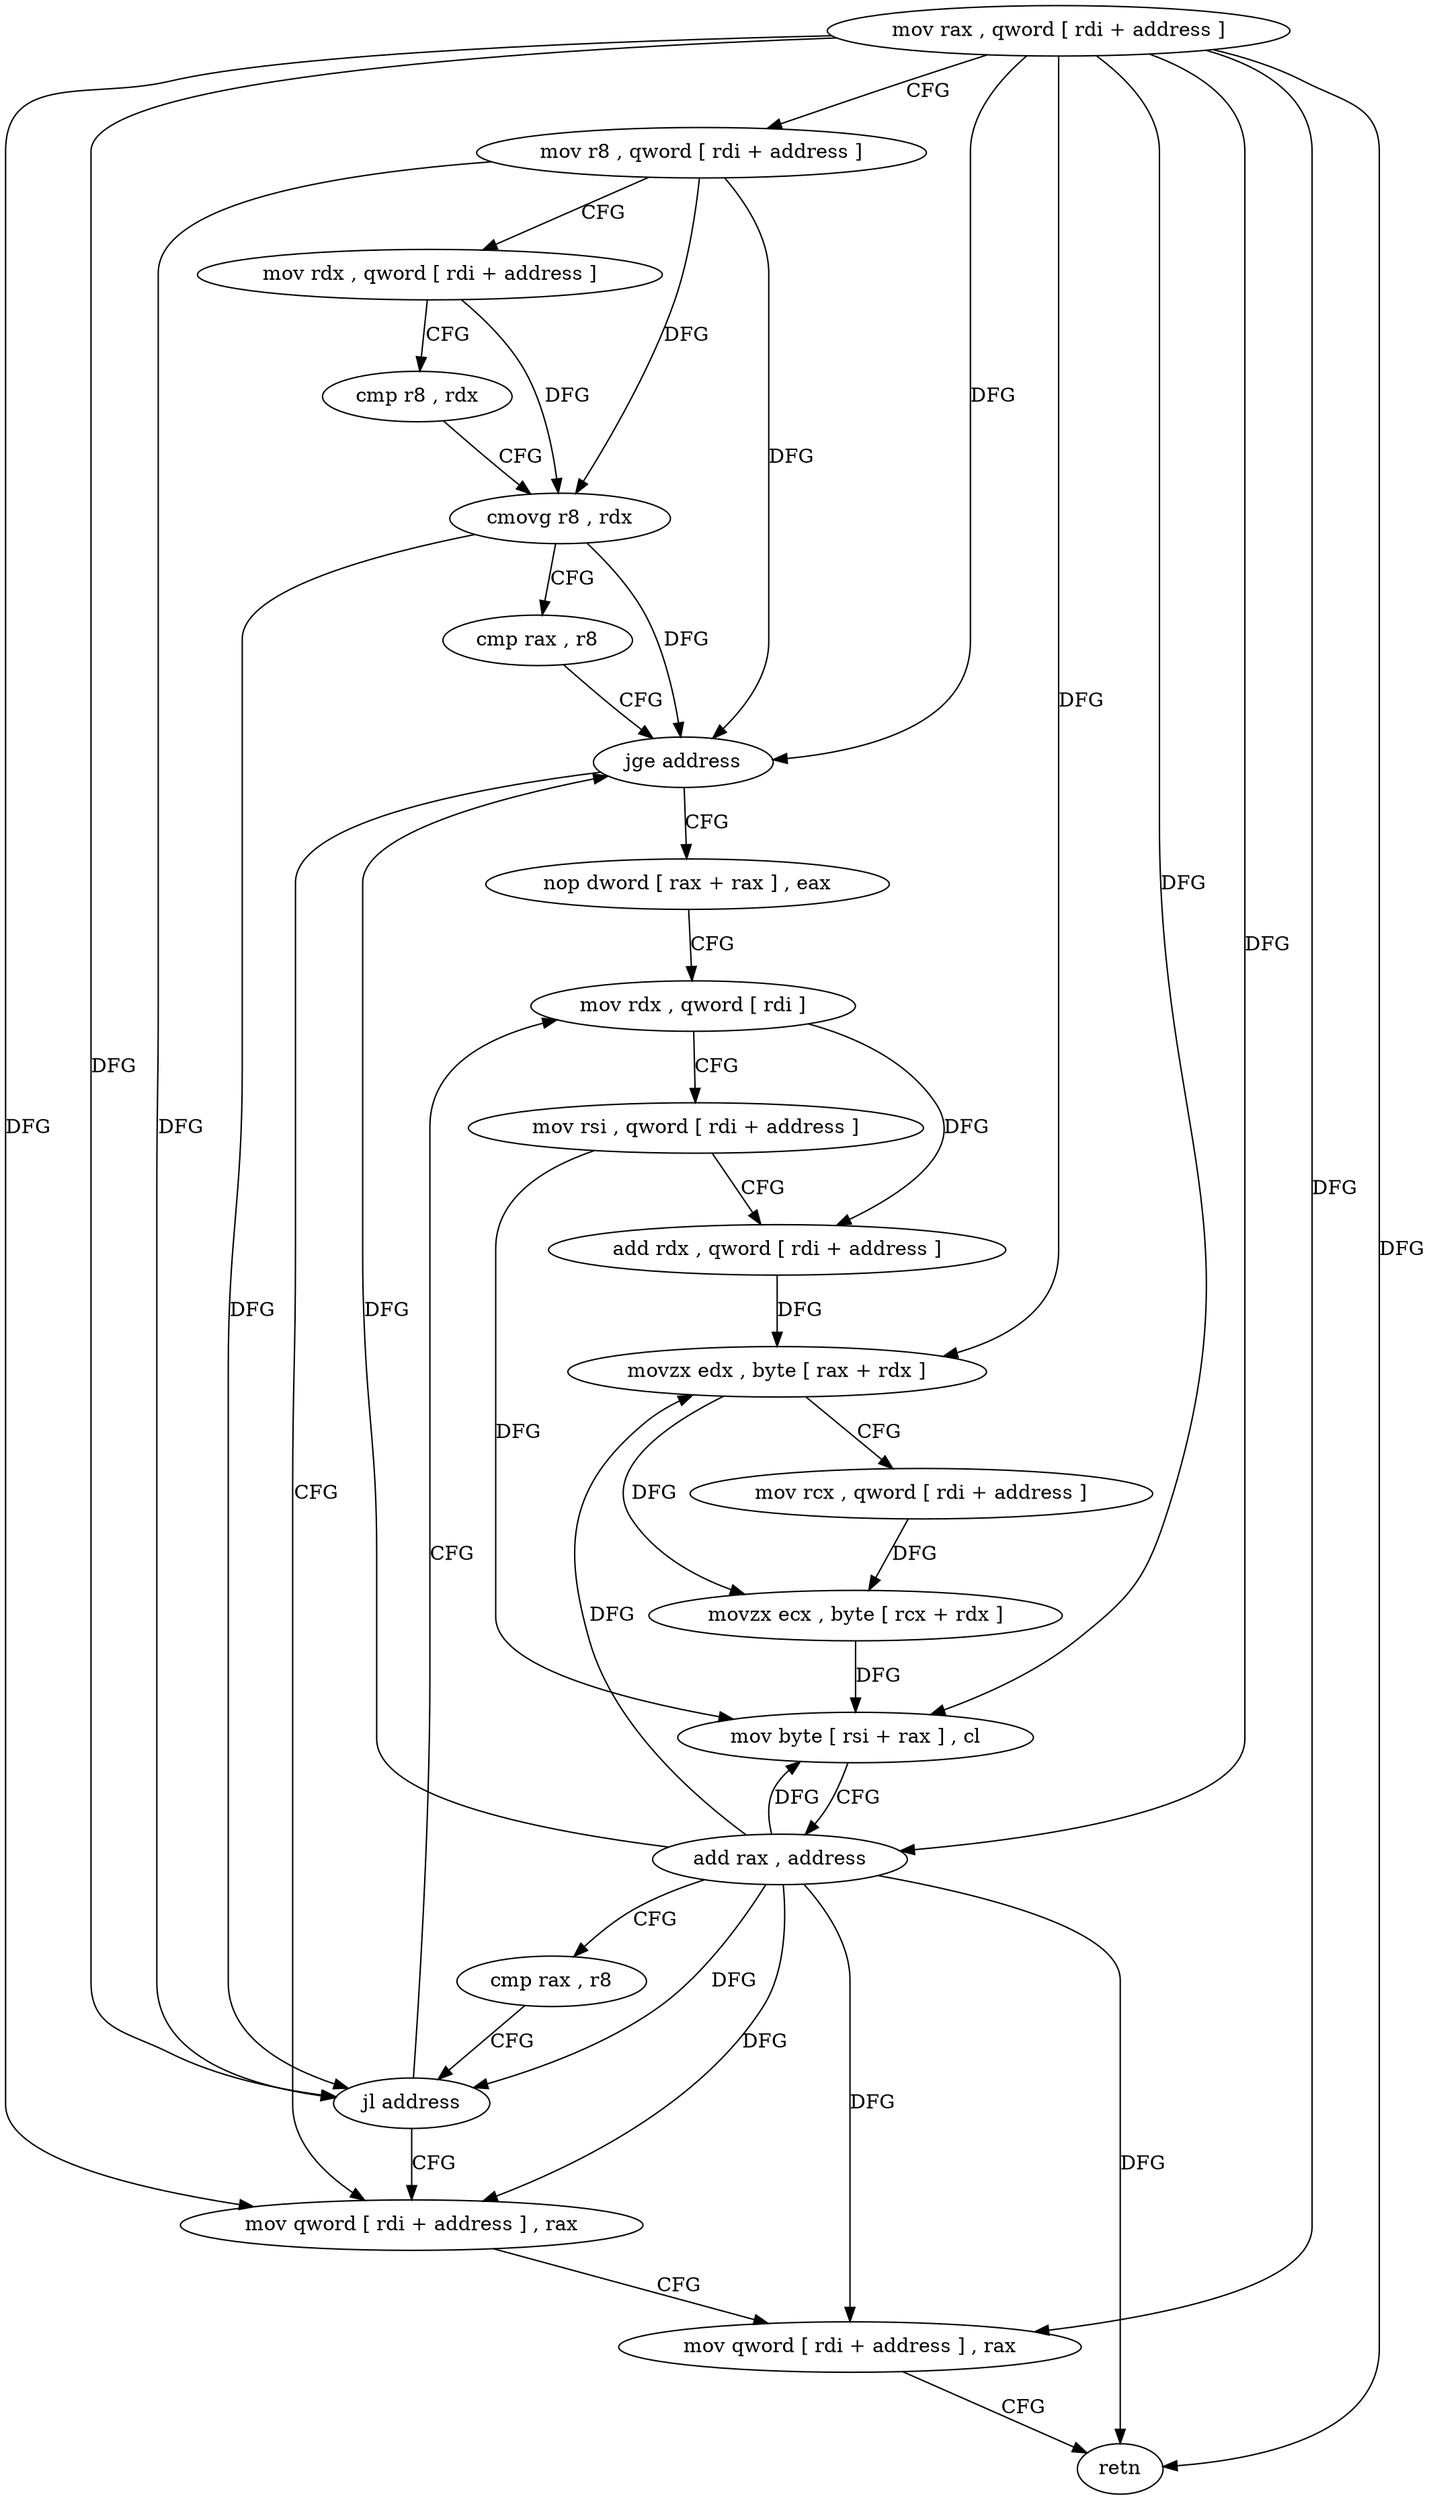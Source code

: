 digraph "func" {
"4226320" [label = "mov rax , qword [ rdi + address ]" ]
"4226324" [label = "mov r8 , qword [ rdi + address ]" ]
"4226328" [label = "mov rdx , qword [ rdi + address ]" ]
"4226332" [label = "cmp r8 , rdx" ]
"4226335" [label = "cmovg r8 , rdx" ]
"4226339" [label = "cmp rax , r8" ]
"4226342" [label = "jge address" ]
"4226387" [label = "mov qword [ rdi + address ] , rax" ]
"4226344" [label = "nop dword [ rax + rax ] , eax" ]
"4226391" [label = "mov qword [ rdi + address ] , rax" ]
"4226395" [label = "retn" ]
"4226352" [label = "mov rdx , qword [ rdi ]" ]
"4226355" [label = "mov rsi , qword [ rdi + address ]" ]
"4226359" [label = "add rdx , qword [ rdi + address ]" ]
"4226363" [label = "movzx edx , byte [ rax + rdx ]" ]
"4226367" [label = "mov rcx , qword [ rdi + address ]" ]
"4226371" [label = "movzx ecx , byte [ rcx + rdx ]" ]
"4226375" [label = "mov byte [ rsi + rax ] , cl" ]
"4226378" [label = "add rax , address" ]
"4226382" [label = "cmp rax , r8" ]
"4226385" [label = "jl address" ]
"4226320" -> "4226324" [ label = "CFG" ]
"4226320" -> "4226342" [ label = "DFG" ]
"4226320" -> "4226387" [ label = "DFG" ]
"4226320" -> "4226391" [ label = "DFG" ]
"4226320" -> "4226395" [ label = "DFG" ]
"4226320" -> "4226363" [ label = "DFG" ]
"4226320" -> "4226375" [ label = "DFG" ]
"4226320" -> "4226378" [ label = "DFG" ]
"4226320" -> "4226385" [ label = "DFG" ]
"4226324" -> "4226328" [ label = "CFG" ]
"4226324" -> "4226335" [ label = "DFG" ]
"4226324" -> "4226342" [ label = "DFG" ]
"4226324" -> "4226385" [ label = "DFG" ]
"4226328" -> "4226332" [ label = "CFG" ]
"4226328" -> "4226335" [ label = "DFG" ]
"4226332" -> "4226335" [ label = "CFG" ]
"4226335" -> "4226339" [ label = "CFG" ]
"4226335" -> "4226342" [ label = "DFG" ]
"4226335" -> "4226385" [ label = "DFG" ]
"4226339" -> "4226342" [ label = "CFG" ]
"4226342" -> "4226387" [ label = "CFG" ]
"4226342" -> "4226344" [ label = "CFG" ]
"4226387" -> "4226391" [ label = "CFG" ]
"4226344" -> "4226352" [ label = "CFG" ]
"4226391" -> "4226395" [ label = "CFG" ]
"4226352" -> "4226355" [ label = "CFG" ]
"4226352" -> "4226359" [ label = "DFG" ]
"4226355" -> "4226359" [ label = "CFG" ]
"4226355" -> "4226375" [ label = "DFG" ]
"4226359" -> "4226363" [ label = "DFG" ]
"4226363" -> "4226367" [ label = "CFG" ]
"4226363" -> "4226371" [ label = "DFG" ]
"4226367" -> "4226371" [ label = "DFG" ]
"4226371" -> "4226375" [ label = "DFG" ]
"4226375" -> "4226378" [ label = "CFG" ]
"4226378" -> "4226382" [ label = "CFG" ]
"4226378" -> "4226387" [ label = "DFG" ]
"4226378" -> "4226391" [ label = "DFG" ]
"4226378" -> "4226342" [ label = "DFG" ]
"4226378" -> "4226395" [ label = "DFG" ]
"4226378" -> "4226363" [ label = "DFG" ]
"4226378" -> "4226375" [ label = "DFG" ]
"4226378" -> "4226385" [ label = "DFG" ]
"4226382" -> "4226385" [ label = "CFG" ]
"4226385" -> "4226352" [ label = "CFG" ]
"4226385" -> "4226387" [ label = "CFG" ]
}
